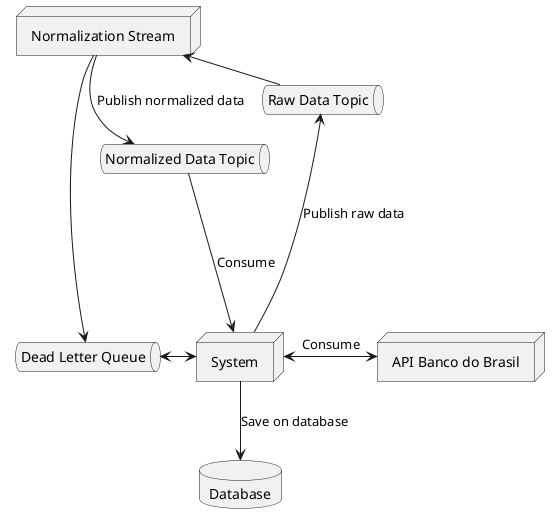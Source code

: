 @startuml

node     "System"                as s
node     "API Banco do Brasil"   as api
queue    "Raw Data Topic"        as rawDataT
queue    "Normalized Data Topic" as normalizedDataT
queue    "Dead Letter Queue"     as dlq
node     "Normalization Stream"  as ns
database "Database"              as db

s               <->           api : Consume
rawDataT        <--          s : Publish raw data
ns              <-           rawDataT : Consume
ns              -->          normalizedDataT : Publish normalized data
normalizedDataT ->           s : Consume
s               -->          db : Save on database
dlq             <-           ns
normalizedDataT -[hidden]--> dlq
dlq <-> s

@enduml